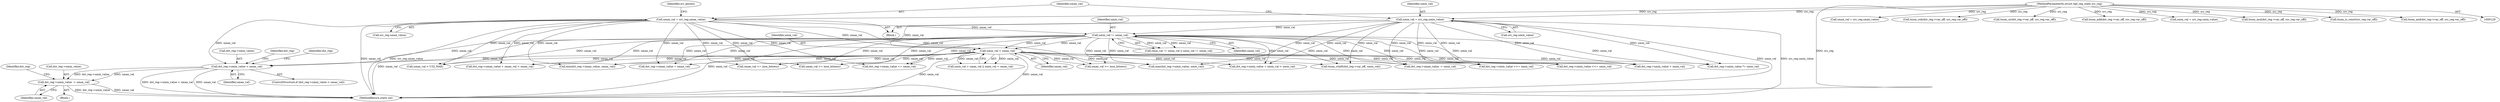 digraph "0_linux_b799207e1e1816b09e7a5920fbb2d5fcf6edd681@pointer" {
"1000379" [label="(Call,dst_reg->umin_value < umax_val)"];
"1000192" [label="(Call,umax_val = src_reg.umax_value)"];
"1000133" [label="(MethodParameterIn,struct bpf_reg_state src_reg)"];
"1000224" [label="(Call,umin_val > umax_val)"];
"1000187" [label="(Call,umin_val = src_reg.umin_value)"];
"1000217" [label="(Call,umin_val != umax_val)"];
"1000397" [label="(Call,dst_reg->umin_value -= umax_val)"];
"1000693" [label="(Call,umax_val >= insn_bitness)"];
"1000379" [label="(Call,dst_reg->umin_value < umax_val)"];
"1000220" [label="(Call,smin_val > smax_val || umin_val > umax_val)"];
"1000399" [label="(Identifier,dst_reg)"];
"1000189" [label="(Call,src_reg.umin_value)"];
"1000217" [label="(Call,umin_val != umax_val)"];
"1000751" [label="(Call,umax_val >= insn_bitness)"];
"1000380" [label="(Call,dst_reg->umin_value)"];
"1000193" [label="(Identifier,umax_val)"];
"1000401" [label="(Identifier,umax_val)"];
"1000182" [label="(Call,smax_val = src_reg.smax_value)"];
"1000387" [label="(Identifier,dst_reg)"];
"1000402" [label="(Call,dst_reg->umax_value -= umin_val)"];
"1000325" [label="(Call,dst_reg->umax_value += umax_val)"];
"1000294" [label="(Call,dst_reg->umin_value + umin_val)"];
"1000293" [label="(Call,dst_reg->umin_value + umin_val < umin_val)"];
"1000301" [label="(Call,dst_reg->umax_value + umax_val)"];
"1000224" [label="(Call,umin_val > umax_val)"];
"1000551" [label="(Call,min(dst_reg->umax_value, umax_val))"];
"1000226" [label="(Identifier,umax_val)"];
"1000218" [label="(Identifier,umin_val)"];
"1000398" [label="(Call,dst_reg->umin_value)"];
"1000397" [label="(Call,dst_reg->umin_value -= umax_val)"];
"1000225" [label="(Identifier,umin_val)"];
"1000463" [label="(Call,dst_reg->umin_value *= umin_val)"];
"1000192" [label="(Call,umax_val = src_reg.umax_value)"];
"1000187" [label="(Call,umin_val = src_reg.umin_value)"];
"1000411" [label="(Call,tnum_sub(dst_reg->var_off, src_reg.var_off))"];
"1000378" [label="(ControlStructure,if (dst_reg->umin_value < umax_val))"];
"1000620" [label="(Call,tnum_or(dst_reg->var_off, src_reg.var_off))"];
"1000383" [label="(Identifier,umax_val)"];
"1000631" [label="(Call,max(dst_reg->umin_value, umin_val))"];
"1000213" [label="(Call,smin_val != smax_val || umin_val != umax_val)"];
"1000219" [label="(Identifier,umax_val)"];
"1000334" [label="(Call,tnum_add(dst_reg->var_off, src_reg.var_off))"];
"1000404" [label="(Identifier,dst_reg)"];
"1000177" [label="(Call,smin_val = src_reg.smin_value)"];
"1000776" [label="(Call,tnum_rshift(dst_reg->var_off, umin_val))"];
"1000449" [label="(Call,umax_val > U32_MAX)"];
"1000864" [label="(MethodReturn,static int)"];
"1000424" [label="(Call,tnum_mul(dst_reg->var_off, src_reg.var_off))"];
"1000807" [label="(Call,dst_reg->smin_value >>= umin_val)"];
"1000396" [label="(Block,)"];
"1000199" [label="(Call,tnum_is_const(src_reg.var_off))"];
"1000198" [label="(Identifier,src_known)"];
"1000194" [label="(Call,src_reg.umax_value)"];
"1000133" [label="(MethodParameterIn,struct bpf_reg_state src_reg)"];
"1000134" [label="(Block,)"];
"1000706" [label="(Call,dst_reg->umin_value <<= umin_val)"];
"1000796" [label="(Call,umax_val >= insn_bitness)"];
"1000188" [label="(Identifier,umin_val)"];
"1000300" [label="(Call,dst_reg->umax_value + umax_val < umax_val)"];
"1000531" [label="(Call,tnum_and(dst_reg->var_off, src_reg.var_off))"];
"1000379" -> "1000378"  [label="AST: "];
"1000379" -> "1000383"  [label="CFG: "];
"1000380" -> "1000379"  [label="AST: "];
"1000383" -> "1000379"  [label="AST: "];
"1000387" -> "1000379"  [label="CFG: "];
"1000399" -> "1000379"  [label="CFG: "];
"1000379" -> "1000864"  [label="DDG: umax_val"];
"1000379" -> "1000864"  [label="DDG: dst_reg->umin_value < umax_val"];
"1000192" -> "1000379"  [label="DDG: umax_val"];
"1000224" -> "1000379"  [label="DDG: umax_val"];
"1000217" -> "1000379"  [label="DDG: umax_val"];
"1000379" -> "1000397"  [label="DDG: umax_val"];
"1000379" -> "1000397"  [label="DDG: dst_reg->umin_value"];
"1000192" -> "1000134"  [label="AST: "];
"1000192" -> "1000194"  [label="CFG: "];
"1000193" -> "1000192"  [label="AST: "];
"1000194" -> "1000192"  [label="AST: "];
"1000198" -> "1000192"  [label="CFG: "];
"1000192" -> "1000864"  [label="DDG: src_reg.umax_value"];
"1000192" -> "1000864"  [label="DDG: umax_val"];
"1000133" -> "1000192"  [label="DDG: src_reg"];
"1000192" -> "1000217"  [label="DDG: umax_val"];
"1000192" -> "1000224"  [label="DDG: umax_val"];
"1000192" -> "1000300"  [label="DDG: umax_val"];
"1000192" -> "1000301"  [label="DDG: umax_val"];
"1000192" -> "1000325"  [label="DDG: umax_val"];
"1000192" -> "1000449"  [label="DDG: umax_val"];
"1000192" -> "1000551"  [label="DDG: umax_val"];
"1000192" -> "1000693"  [label="DDG: umax_val"];
"1000192" -> "1000751"  [label="DDG: umax_val"];
"1000192" -> "1000796"  [label="DDG: umax_val"];
"1000133" -> "1000129"  [label="AST: "];
"1000133" -> "1000864"  [label="DDG: src_reg"];
"1000133" -> "1000177"  [label="DDG: src_reg"];
"1000133" -> "1000182"  [label="DDG: src_reg"];
"1000133" -> "1000187"  [label="DDG: src_reg"];
"1000133" -> "1000199"  [label="DDG: src_reg"];
"1000133" -> "1000334"  [label="DDG: src_reg"];
"1000133" -> "1000411"  [label="DDG: src_reg"];
"1000133" -> "1000424"  [label="DDG: src_reg"];
"1000133" -> "1000531"  [label="DDG: src_reg"];
"1000133" -> "1000620"  [label="DDG: src_reg"];
"1000224" -> "1000220"  [label="AST: "];
"1000224" -> "1000226"  [label="CFG: "];
"1000225" -> "1000224"  [label="AST: "];
"1000226" -> "1000224"  [label="AST: "];
"1000220" -> "1000224"  [label="CFG: "];
"1000224" -> "1000864"  [label="DDG: umin_val"];
"1000224" -> "1000864"  [label="DDG: umax_val"];
"1000224" -> "1000220"  [label="DDG: umin_val"];
"1000224" -> "1000220"  [label="DDG: umax_val"];
"1000187" -> "1000224"  [label="DDG: umin_val"];
"1000217" -> "1000224"  [label="DDG: umin_val"];
"1000217" -> "1000224"  [label="DDG: umax_val"];
"1000224" -> "1000293"  [label="DDG: umin_val"];
"1000224" -> "1000294"  [label="DDG: umin_val"];
"1000224" -> "1000300"  [label="DDG: umax_val"];
"1000224" -> "1000301"  [label="DDG: umax_val"];
"1000224" -> "1000325"  [label="DDG: umax_val"];
"1000224" -> "1000402"  [label="DDG: umin_val"];
"1000224" -> "1000449"  [label="DDG: umax_val"];
"1000224" -> "1000463"  [label="DDG: umin_val"];
"1000224" -> "1000551"  [label="DDG: umax_val"];
"1000224" -> "1000631"  [label="DDG: umin_val"];
"1000224" -> "1000693"  [label="DDG: umax_val"];
"1000224" -> "1000706"  [label="DDG: umin_val"];
"1000224" -> "1000751"  [label="DDG: umax_val"];
"1000224" -> "1000776"  [label="DDG: umin_val"];
"1000224" -> "1000796"  [label="DDG: umax_val"];
"1000224" -> "1000807"  [label="DDG: umin_val"];
"1000187" -> "1000134"  [label="AST: "];
"1000187" -> "1000189"  [label="CFG: "];
"1000188" -> "1000187"  [label="AST: "];
"1000189" -> "1000187"  [label="AST: "];
"1000193" -> "1000187"  [label="CFG: "];
"1000187" -> "1000864"  [label="DDG: umin_val"];
"1000187" -> "1000864"  [label="DDG: src_reg.umin_value"];
"1000187" -> "1000217"  [label="DDG: umin_val"];
"1000187" -> "1000293"  [label="DDG: umin_val"];
"1000187" -> "1000294"  [label="DDG: umin_val"];
"1000187" -> "1000402"  [label="DDG: umin_val"];
"1000187" -> "1000463"  [label="DDG: umin_val"];
"1000187" -> "1000631"  [label="DDG: umin_val"];
"1000187" -> "1000706"  [label="DDG: umin_val"];
"1000187" -> "1000776"  [label="DDG: umin_val"];
"1000187" -> "1000807"  [label="DDG: umin_val"];
"1000217" -> "1000213"  [label="AST: "];
"1000217" -> "1000219"  [label="CFG: "];
"1000218" -> "1000217"  [label="AST: "];
"1000219" -> "1000217"  [label="AST: "];
"1000213" -> "1000217"  [label="CFG: "];
"1000217" -> "1000864"  [label="DDG: umax_val"];
"1000217" -> "1000864"  [label="DDG: umin_val"];
"1000217" -> "1000213"  [label="DDG: umin_val"];
"1000217" -> "1000213"  [label="DDG: umax_val"];
"1000217" -> "1000293"  [label="DDG: umin_val"];
"1000217" -> "1000294"  [label="DDG: umin_val"];
"1000217" -> "1000300"  [label="DDG: umax_val"];
"1000217" -> "1000301"  [label="DDG: umax_val"];
"1000217" -> "1000325"  [label="DDG: umax_val"];
"1000217" -> "1000402"  [label="DDG: umin_val"];
"1000217" -> "1000449"  [label="DDG: umax_val"];
"1000217" -> "1000463"  [label="DDG: umin_val"];
"1000217" -> "1000551"  [label="DDG: umax_val"];
"1000217" -> "1000631"  [label="DDG: umin_val"];
"1000217" -> "1000693"  [label="DDG: umax_val"];
"1000217" -> "1000706"  [label="DDG: umin_val"];
"1000217" -> "1000751"  [label="DDG: umax_val"];
"1000217" -> "1000776"  [label="DDG: umin_val"];
"1000217" -> "1000796"  [label="DDG: umax_val"];
"1000217" -> "1000807"  [label="DDG: umin_val"];
"1000397" -> "1000396"  [label="AST: "];
"1000397" -> "1000401"  [label="CFG: "];
"1000398" -> "1000397"  [label="AST: "];
"1000401" -> "1000397"  [label="AST: "];
"1000404" -> "1000397"  [label="CFG: "];
"1000397" -> "1000864"  [label="DDG: dst_reg->umin_value"];
"1000397" -> "1000864"  [label="DDG: umax_val"];
}

